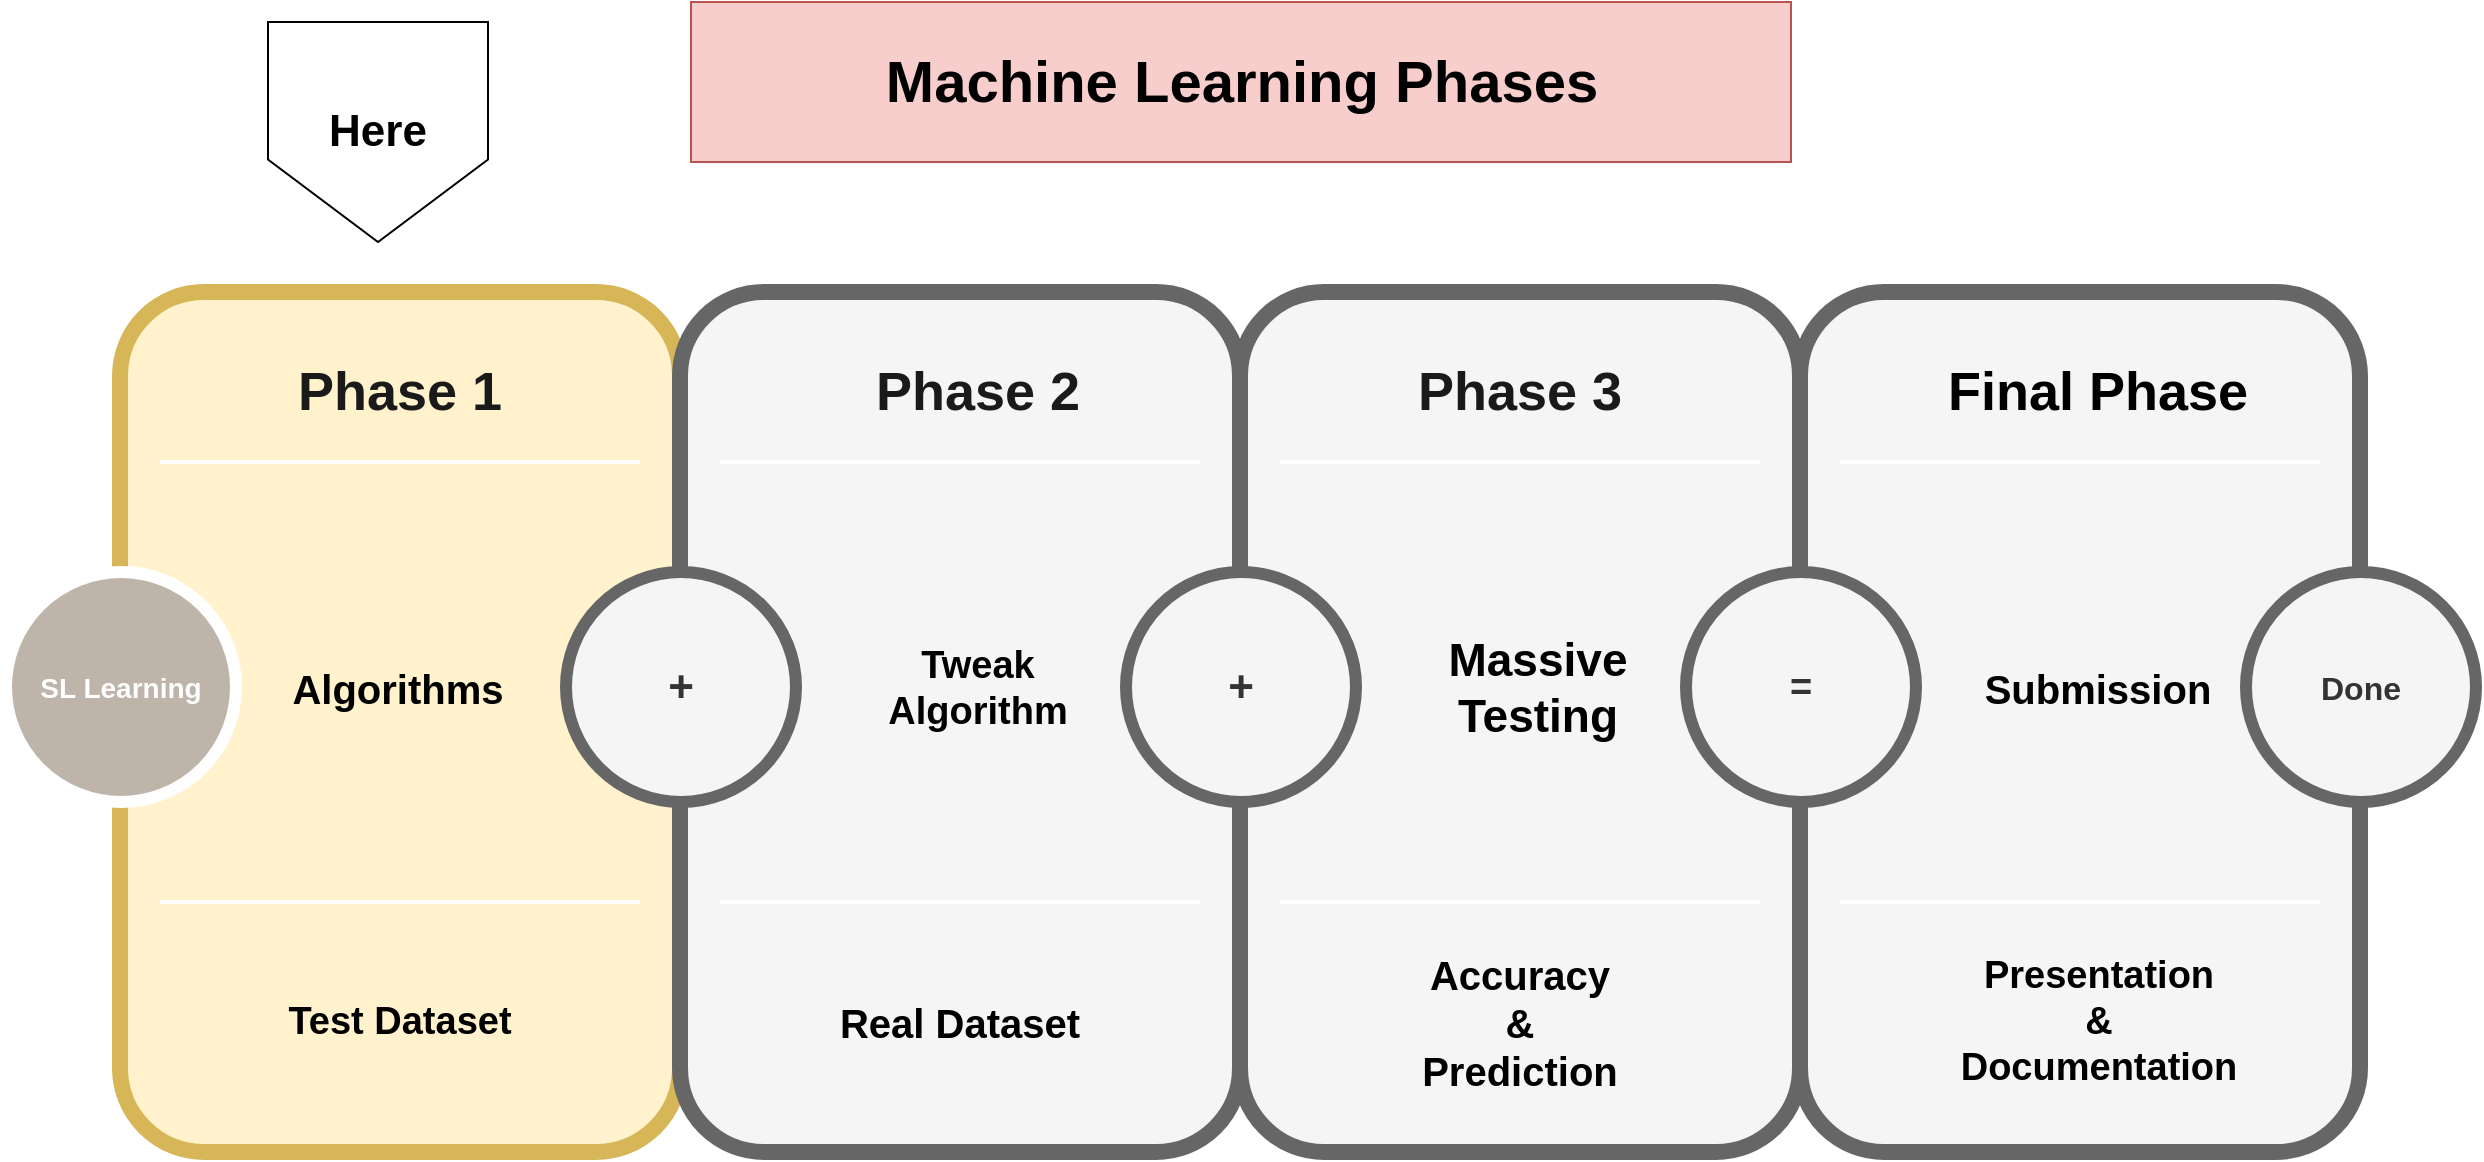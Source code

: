 <mxfile version="12.9.14" type="device"><diagram name="Page-1" id="12e1b939-464a-85fe-373e-61e167be1490"><mxGraphModel dx="1803" dy="1033" grid="1" gridSize="10" guides="1" tooltips="1" connect="1" arrows="1" fold="1" page="1" pageScale="1.5" pageWidth="1169" pageHeight="826" background="#ffffff" math="0" shadow="0"><root><mxCell id="0"/><mxCell id="1" parent="0"/><mxCell id="60da8b9f42644d3a-2" value="" style="whiteSpace=wrap;html=1;rounded=1;shadow=0;strokeWidth=8;fontSize=20;align=center;fillColor=#fff2cc;strokeColor=#d6b656;" parent="1" vertex="1"><mxGeometry x="316" y="405" width="280" height="430" as="geometry"/></mxCell><mxCell id="60da8b9f42644d3a-3" value="&lt;font color=&quot;#1A1A1A&quot;&gt;Phase 1&lt;/font&gt;" style="text;html=1;strokeColor=none;fillColor=none;align=center;verticalAlign=middle;whiteSpace=wrap;rounded=0;shadow=0;fontSize=27;fontColor=#FFFFFF;fontStyle=1" parent="1" vertex="1"><mxGeometry x="316" y="425" width="280" height="60" as="geometry"/></mxCell><mxCell id="60da8b9f42644d3a-6" value="" style="line;strokeWidth=2;html=1;rounded=0;shadow=0;fontSize=27;align=center;fillColor=none;strokeColor=#FFFFFF;" parent="1" vertex="1"><mxGeometry x="336" y="485" width="240" height="10" as="geometry"/></mxCell><mxCell id="60da8b9f42644d3a-7" value="" style="line;strokeWidth=2;html=1;rounded=0;shadow=0;fontSize=27;align=center;fillColor=none;strokeColor=#FFFFFF;" parent="1" vertex="1"><mxGeometry x="336" y="705" width="240" height="10" as="geometry"/></mxCell><mxCell id="60da8b9f42644d3a-8" value="&lt;b&gt;SL Learning&lt;br&gt;&lt;/b&gt;" style="ellipse;whiteSpace=wrap;html=1;rounded=0;shadow=0;strokeWidth=6;fontSize=14;align=center;fillColor=#BFB4A9;strokeColor=#FFFFFF;fontColor=#FFFFFF;" parent="1" vertex="1"><mxGeometry x="259" y="545" width="115" height="115" as="geometry"/></mxCell><mxCell id="60da8b9f42644d3a-17" value="" style="whiteSpace=wrap;html=1;rounded=1;shadow=0;strokeWidth=8;fontSize=20;align=center;fillColor=#f5f5f5;strokeColor=#666666;fontColor=#333333;" parent="1" vertex="1"><mxGeometry x="596" y="405" width="280" height="430" as="geometry"/></mxCell><mxCell id="60da8b9f42644d3a-20" value="" style="line;strokeWidth=2;html=1;rounded=0;shadow=0;fontSize=27;align=center;fillColor=none;strokeColor=#FFFFFF;" parent="1" vertex="1"><mxGeometry x="616" y="485" width="240" height="10" as="geometry"/></mxCell><mxCell id="60da8b9f42644d3a-21" value="" style="line;strokeWidth=2;html=1;rounded=0;shadow=0;fontSize=27;align=center;fillColor=none;strokeColor=#FFFFFF;" parent="1" vertex="1"><mxGeometry x="616" y="705" width="240" height="10" as="geometry"/></mxCell><mxCell id="60da8b9f42644d3a-22" value="&lt;font style=&quot;font-size: 22px&quot;&gt;&lt;b&gt;+&lt;/b&gt;&lt;/font&gt;" style="ellipse;whiteSpace=wrap;html=1;rounded=0;shadow=0;strokeWidth=6;fontSize=14;align=center;fillColor=#f5f5f5;strokeColor=#666666;fontColor=#333333;" parent="1" vertex="1"><mxGeometry x="539" y="545" width="115" height="115" as="geometry"/></mxCell><mxCell id="60da8b9f42644d3a-24" value="" style="whiteSpace=wrap;html=1;rounded=1;shadow=0;strokeWidth=8;fontSize=20;align=center;fillColor=#f5f5f5;strokeColor=#666666;fontColor=#333333;" parent="1" vertex="1"><mxGeometry x="876" y="405" width="280" height="430" as="geometry"/></mxCell><mxCell id="60da8b9f42644d3a-27" value="" style="line;strokeWidth=2;html=1;rounded=0;shadow=0;fontSize=27;align=center;fillColor=none;strokeColor=#FFFFFF;" parent="1" vertex="1"><mxGeometry x="896" y="485" width="240" height="10" as="geometry"/></mxCell><mxCell id="60da8b9f42644d3a-28" value="" style="line;strokeWidth=2;html=1;rounded=0;shadow=0;fontSize=27;align=center;fillColor=none;strokeColor=#FFFFFF;" parent="1" vertex="1"><mxGeometry x="896" y="705" width="240" height="10" as="geometry"/></mxCell><mxCell id="60da8b9f42644d3a-29" value="&lt;font style=&quot;font-size: 22px&quot;&gt;&lt;b&gt;+&lt;/b&gt;&lt;/font&gt;" style="ellipse;whiteSpace=wrap;html=1;rounded=0;shadow=0;strokeWidth=6;fontSize=14;align=center;fillColor=#f5f5f5;strokeColor=#666666;fontColor=#333333;" parent="1" vertex="1"><mxGeometry x="819" y="545" width="115" height="115" as="geometry"/></mxCell><mxCell id="60da8b9f42644d3a-31" value="" style="whiteSpace=wrap;html=1;rounded=1;shadow=0;strokeWidth=8;fontSize=20;align=center;fillColor=#f5f5f5;strokeColor=#666666;fontColor=#333333;" parent="1" vertex="1"><mxGeometry x="1156" y="405" width="280" height="430" as="geometry"/></mxCell><mxCell id="60da8b9f42644d3a-34" value="" style="line;strokeWidth=2;html=1;rounded=0;shadow=0;fontSize=27;align=center;fillColor=none;strokeColor=#FFFFFF;" parent="1" vertex="1"><mxGeometry x="1176" y="485" width="240" height="10" as="geometry"/></mxCell><mxCell id="60da8b9f42644d3a-35" value="" style="line;strokeWidth=2;html=1;rounded=0;shadow=0;fontSize=27;align=center;fillColor=none;strokeColor=#FFFFFF;" parent="1" vertex="1"><mxGeometry x="1176" y="705" width="240" height="10" as="geometry"/></mxCell><mxCell id="60da8b9f42644d3a-36" value="&lt;font style=&quot;font-size: 19px&quot;&gt;&lt;b&gt;=&lt;/b&gt;&lt;/font&gt;" style="ellipse;whiteSpace=wrap;html=1;rounded=0;shadow=0;strokeWidth=6;fontSize=14;align=center;fillColor=#f5f5f5;strokeColor=#666666;fontColor=#333333;" parent="1" vertex="1"><mxGeometry x="1099" y="545" width="115" height="115" as="geometry"/></mxCell><mxCell id="60da8b9f42644d3a-38" value="&lt;font style=&quot;font-size: 16px&quot;&gt;&lt;b&gt;Done&lt;/b&gt;&lt;/font&gt;" style="ellipse;whiteSpace=wrap;html=1;rounded=0;shadow=0;strokeWidth=6;fontSize=14;align=center;fillColor=#f5f5f5;strokeColor=#666666;fontColor=#333333;" parent="1" vertex="1"><mxGeometry x="1379" y="545" width="115" height="115" as="geometry"/></mxCell><mxCell id="tfg10UnDuYGJL2CGYPRP-1" value="&lt;font style=&quot;font-size: 29px&quot;&gt;&lt;b&gt;Machine Learning Phases&lt;br&gt;&lt;/b&gt;&lt;/font&gt;" style="text;html=1;strokeColor=#b85450;fillColor=#f8cecc;align=center;verticalAlign=middle;whiteSpace=wrap;rounded=0;" vertex="1" parent="1"><mxGeometry x="601.5" y="260" width="550" height="80" as="geometry"/></mxCell><mxCell id="tfg10UnDuYGJL2CGYPRP-3" value="&lt;font style=&quot;font-size: 20px&quot;&gt;&lt;b&gt;Algorithms&lt;/b&gt;&lt;/font&gt;" style="text;html=1;strokeColor=none;fillColor=none;align=center;verticalAlign=middle;whiteSpace=wrap;rounded=0;" vertex="1" parent="1"><mxGeometry x="390" y="558" width="130" height="90" as="geometry"/></mxCell><mxCell id="tfg10UnDuYGJL2CGYPRP-4" value="&lt;font style=&quot;font-size: 19px&quot;&gt;&lt;b&gt;Test Dataset&lt;br&gt;&lt;/b&gt;&lt;/font&gt;" style="text;html=1;strokeColor=none;fillColor=none;align=center;verticalAlign=middle;whiteSpace=wrap;rounded=0;" vertex="1" parent="1"><mxGeometry x="391" y="725" width="130" height="90" as="geometry"/></mxCell><mxCell id="tfg10UnDuYGJL2CGYPRP-5" value="&lt;font style=&quot;font-size: 20px&quot;&gt;&lt;b&gt;Real Dataset&lt;br&gt;&lt;/b&gt;&lt;/font&gt;" style="text;html=1;strokeColor=none;fillColor=none;align=center;verticalAlign=middle;whiteSpace=wrap;rounded=0;" vertex="1" parent="1"><mxGeometry x="671" y="725" width="130" height="90" as="geometry"/></mxCell><mxCell id="tfg10UnDuYGJL2CGYPRP-6" value="&lt;div style=&quot;font-size: 19px&quot;&gt;&lt;font style=&quot;font-size: 19px&quot;&gt;&lt;b&gt;Tweak &lt;br&gt;&lt;/b&gt;&lt;/font&gt;&lt;/div&gt;&lt;div style=&quot;font-size: 19px&quot;&gt;&lt;font style=&quot;font-size: 19px&quot;&gt;&lt;b&gt;Algorithm&lt;br&gt;&lt;/b&gt;&lt;/font&gt;&lt;/div&gt;" style="text;html=1;strokeColor=none;fillColor=none;align=center;verticalAlign=middle;whiteSpace=wrap;rounded=0;" vertex="1" parent="1"><mxGeometry x="680" y="557.5" width="130" height="90" as="geometry"/></mxCell><mxCell id="tfg10UnDuYGJL2CGYPRP-7" value="&lt;font color=&quot;#1A1A1A&quot;&gt;Phase 2&lt;br&gt;&lt;/font&gt;" style="text;html=1;strokeColor=none;fillColor=none;align=center;verticalAlign=middle;whiteSpace=wrap;rounded=0;shadow=0;fontSize=27;fontColor=#FFFFFF;fontStyle=1" vertex="1" parent="1"><mxGeometry x="605" y="425" width="280" height="60" as="geometry"/></mxCell><mxCell id="tfg10UnDuYGJL2CGYPRP-8" value="&lt;font color=&quot;#1A1A1A&quot;&gt;Phase 3&lt;br&gt;&lt;/font&gt;" style="text;html=1;strokeColor=none;fillColor=none;align=center;verticalAlign=middle;whiteSpace=wrap;rounded=0;shadow=0;fontSize=27;fontColor=#FFFFFF;fontStyle=1" vertex="1" parent="1"><mxGeometry x="876" y="425" width="280" height="60" as="geometry"/></mxCell><mxCell id="tfg10UnDuYGJL2CGYPRP-9" value="&lt;div style=&quot;font-size: 23px&quot;&gt;&lt;b&gt;&lt;font style=&quot;font-size: 23px&quot;&gt;Massive &lt;br&gt;&lt;/font&gt;&lt;/b&gt;&lt;/div&gt;&lt;div style=&quot;font-size: 23px&quot;&gt;&lt;b&gt;&lt;font style=&quot;font-size: 23px&quot;&gt;Testing&lt;br&gt;&lt;/font&gt;&lt;/b&gt;&lt;/div&gt;" style="text;html=1;strokeColor=none;fillColor=none;align=center;verticalAlign=middle;whiteSpace=wrap;rounded=0;" vertex="1" parent="1"><mxGeometry x="960" y="557.5" width="130" height="90" as="geometry"/></mxCell><mxCell id="tfg10UnDuYGJL2CGYPRP-10" value="&lt;div style=&quot;font-size: 20px&quot;&gt;&lt;font style=&quot;font-size: 20px&quot;&gt;&lt;b&gt;Accuracy &lt;br&gt;&lt;/b&gt;&lt;/font&gt;&lt;/div&gt;&lt;div style=&quot;font-size: 20px&quot;&gt;&lt;font style=&quot;font-size: 20px&quot;&gt;&lt;b&gt;&amp;amp;&lt;/b&gt;&lt;/font&gt;&lt;/div&gt;&lt;div style=&quot;font-size: 20px&quot;&gt;&lt;font style=&quot;font-size: 20px&quot;&gt;&lt;b&gt;Prediction&lt;br&gt;&lt;/b&gt;&lt;/font&gt;&lt;/div&gt;" style="text;html=1;strokeColor=none;fillColor=none;align=center;verticalAlign=middle;whiteSpace=wrap;rounded=0;" vertex="1" parent="1"><mxGeometry x="951" y="725" width="130" height="90" as="geometry"/></mxCell><mxCell id="tfg10UnDuYGJL2CGYPRP-11" value="&lt;font size=&quot;1&quot;&gt;&lt;b style=&quot;font-size: 20px&quot;&gt;Submission&lt;/b&gt;&lt;/font&gt;" style="text;html=1;strokeColor=none;fillColor=none;align=center;verticalAlign=middle;whiteSpace=wrap;rounded=0;" vertex="1" parent="1"><mxGeometry x="1240" y="557.5" width="130" height="90" as="geometry"/></mxCell><mxCell id="tfg10UnDuYGJL2CGYPRP-12" value="&lt;div style=&quot;font-size: 19px&quot;&gt;&lt;font style=&quot;font-size: 19px&quot;&gt;&lt;b&gt;Presentation&lt;/b&gt;&lt;/font&gt;&lt;/div&gt;&lt;div style=&quot;font-size: 19px&quot;&gt;&lt;font style=&quot;font-size: 19px&quot;&gt;&lt;b&gt;&amp;amp;&lt;/b&gt;&lt;/font&gt;&lt;/div&gt;&lt;div style=&quot;font-size: 19px&quot;&gt;&lt;font style=&quot;font-size: 19px&quot;&gt;&lt;b&gt;Documentation&lt;br&gt;&lt;/b&gt;&lt;/font&gt;&lt;/div&gt;" style="text;html=1;strokeColor=none;fillColor=none;align=center;verticalAlign=middle;whiteSpace=wrap;rounded=0;" vertex="1" parent="1"><mxGeometry x="1220.5" y="725" width="169" height="90" as="geometry"/></mxCell><mxCell id="tfg10UnDuYGJL2CGYPRP-13" value="&lt;div&gt;&lt;font color=&quot;#000000&quot;&gt;Final Phase&lt;/font&gt;&lt;/div&gt;" style="text;html=1;strokeColor=none;fillColor=none;align=center;verticalAlign=middle;whiteSpace=wrap;rounded=0;shadow=0;fontSize=27;fontColor=#FFFFFF;fontStyle=1" vertex="1" parent="1"><mxGeometry x="1165" y="425" width="280" height="60" as="geometry"/></mxCell><mxCell id="tfg10UnDuYGJL2CGYPRP-14" value="&lt;font style=&quot;font-size: 22px&quot;&gt;&lt;b&gt;Here&lt;/b&gt;&lt;/font&gt;" style="shape=offPageConnector;whiteSpace=wrap;html=1;" vertex="1" parent="1"><mxGeometry x="390" y="270" width="110" height="110" as="geometry"/></mxCell></root></mxGraphModel></diagram></mxfile>